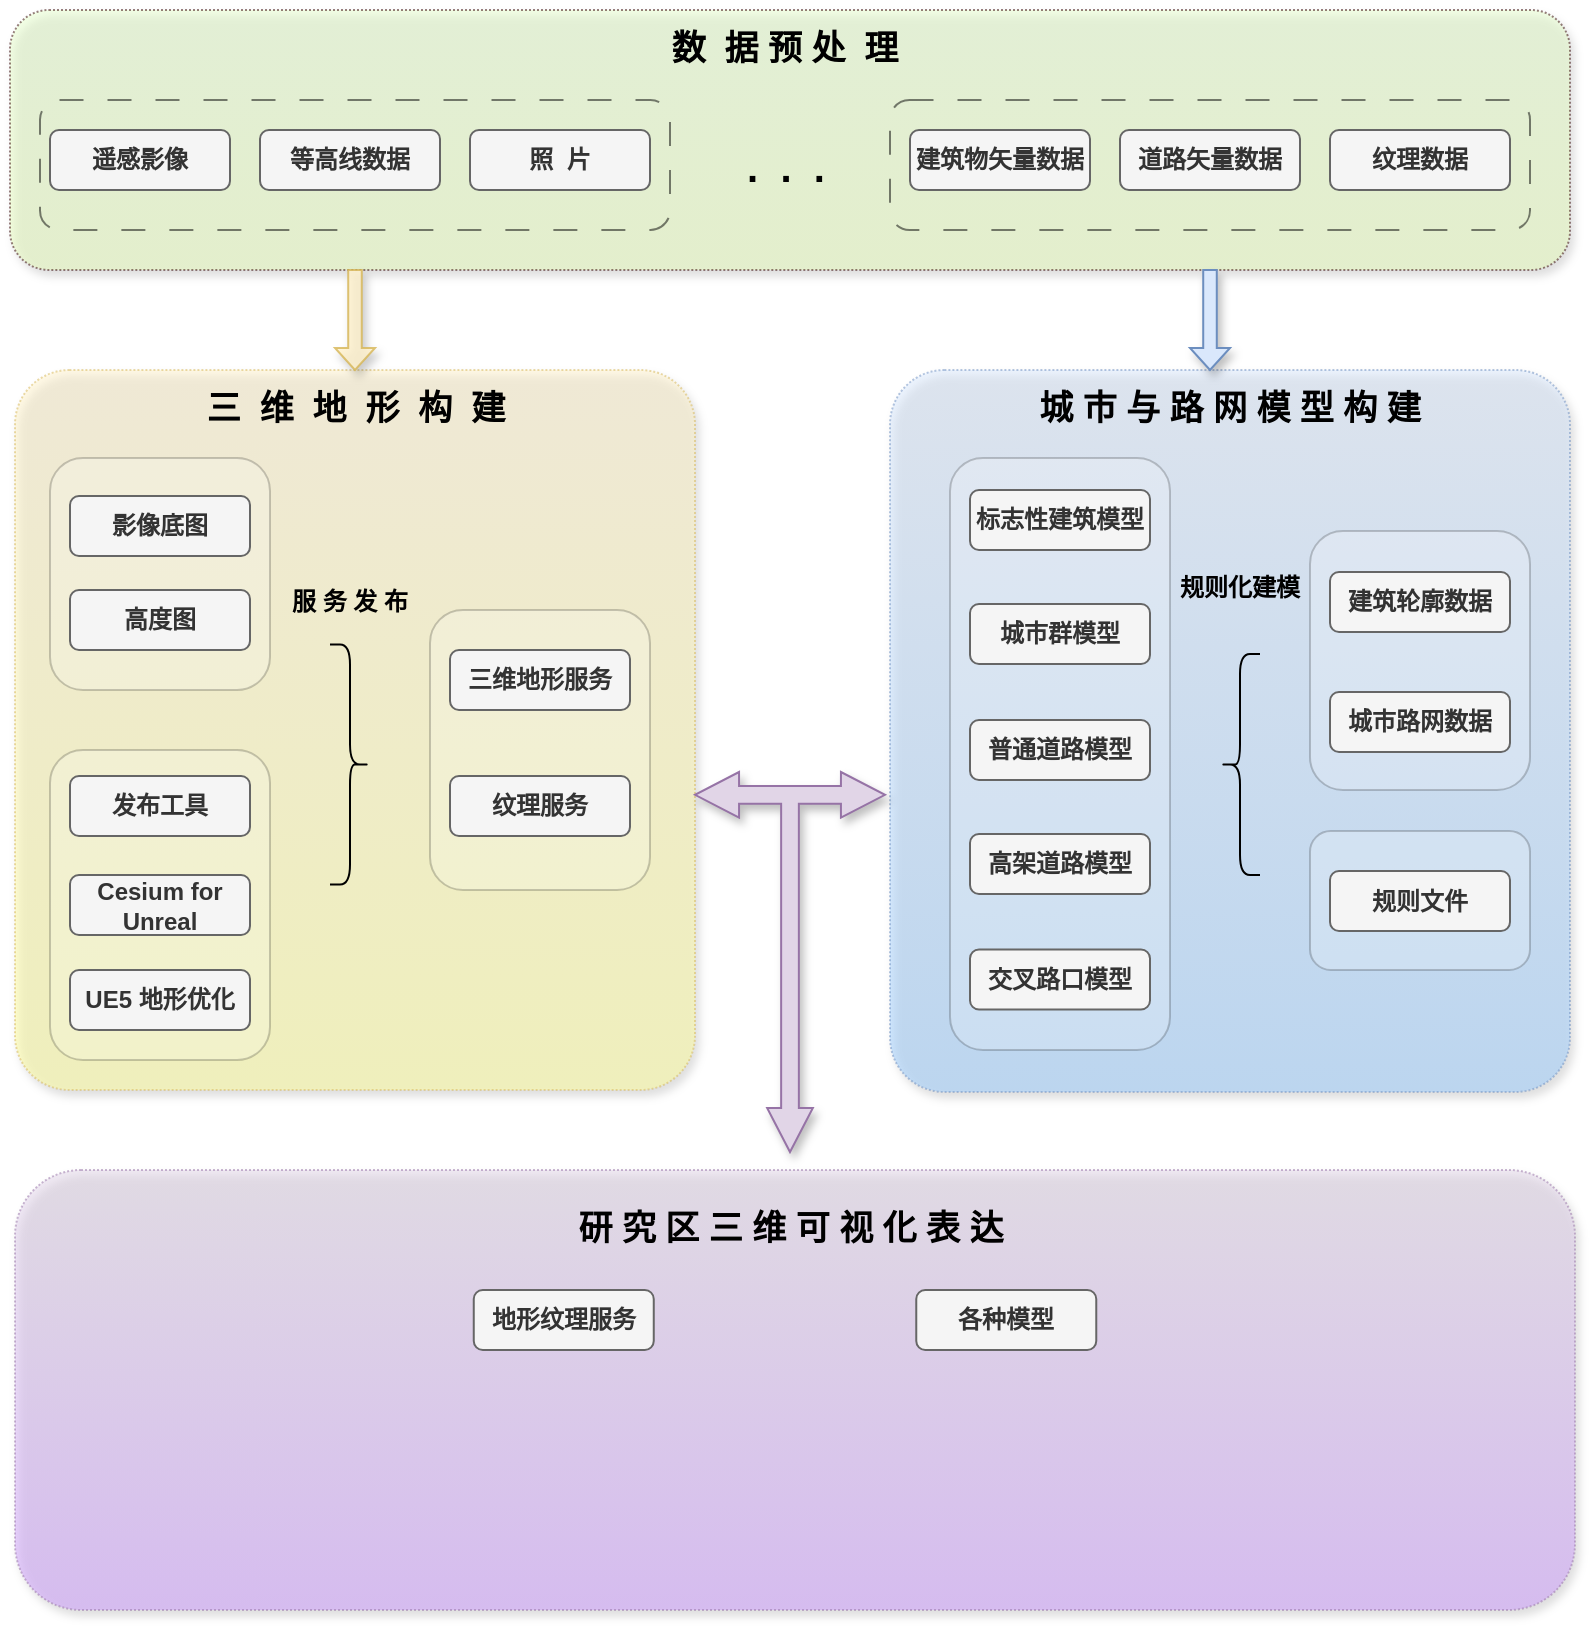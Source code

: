 <mxfile version="22.1.7" type="github">
  <diagram name="第 1 页" id="3DLmhqvNEGKwdh4Kj9e7">
    <mxGraphModel dx="966" dy="520" grid="1" gridSize="10" guides="1" tooltips="1" connect="1" arrows="1" fold="1" page="1" pageScale="1" pageWidth="1169" pageHeight="827" math="0" shadow="0">
      <root>
        <mxCell id="0" />
        <mxCell id="1" parent="0" />
        <mxCell id="q4kZ703Dppg0LJKYkS-L-1" value="" style="rounded=1;whiteSpace=wrap;html=1;dashed=1;dashPattern=1 1;shadow=1;strokeColor=#330000;fillColor=#E6FFCC;gradientColor=#e8feba;gradientDirection=south;opacity=50;movable=0;resizable=0;rotatable=0;deletable=0;editable=0;locked=1;connectable=0;" parent="1" vertex="1">
          <mxGeometry x="180" y="60" width="780" height="130" as="geometry" />
        </mxCell>
        <mxCell id="q4kZ703Dppg0LJKYkS-L-10" value="" style="rounded=1;whiteSpace=wrap;html=1;dashed=1;dashPattern=12 12;fillColor=none;opacity=50;movable=0;resizable=0;rotatable=0;deletable=0;editable=0;locked=1;connectable=0;" parent="1" vertex="1">
          <mxGeometry x="195" y="105" width="315" height="65" as="geometry" />
        </mxCell>
        <mxCell id="q4kZ703Dppg0LJKYkS-L-2" value="遥感影像" style="rounded=1;whiteSpace=wrap;html=1;fillColor=#f5f5f5;fontColor=#333333;strokeColor=#666666;fontStyle=1;movable=0;resizable=0;rotatable=0;deletable=0;editable=0;locked=1;connectable=0;" parent="1" vertex="1">
          <mxGeometry x="200" y="120" width="90" height="30" as="geometry" />
        </mxCell>
        <mxCell id="q4kZ703Dppg0LJKYkS-L-11" value="" style="rounded=1;whiteSpace=wrap;html=1;dashed=1;dashPattern=12 12;fillColor=none;opacity=50;movable=0;resizable=0;rotatable=0;deletable=0;editable=0;locked=1;connectable=0;" parent="1" vertex="1">
          <mxGeometry x="620" y="105" width="320" height="65" as="geometry" />
        </mxCell>
        <mxCell id="q4kZ703Dppg0LJKYkS-L-3" value="纹理数据" style="rounded=1;whiteSpace=wrap;html=1;fillColor=#f5f5f5;fontColor=#333333;strokeColor=#666666;fontStyle=1;movable=0;resizable=0;rotatable=0;deletable=0;editable=0;locked=1;connectable=0;" parent="1" vertex="1">
          <mxGeometry x="840" y="120" width="90" height="30" as="geometry" />
        </mxCell>
        <mxCell id="q4kZ703Dppg0LJKYkS-L-4" value="建筑物矢量数据" style="rounded=1;whiteSpace=wrap;html=1;fillColor=#f5f5f5;fontColor=#333333;strokeColor=#666666;fontStyle=1;movable=0;resizable=0;rotatable=0;deletable=0;editable=0;locked=1;connectable=0;" parent="1" vertex="1">
          <mxGeometry x="630" y="120" width="90" height="30" as="geometry" />
        </mxCell>
        <mxCell id="q4kZ703Dppg0LJKYkS-L-7" value="道路矢量数据" style="rounded=1;whiteSpace=wrap;html=1;fillColor=#f5f5f5;fontColor=#333333;strokeColor=#666666;fontStyle=1;movable=0;resizable=0;rotatable=0;deletable=0;editable=0;locked=1;connectable=0;" parent="1" vertex="1">
          <mxGeometry x="735" y="120" width="90" height="30" as="geometry" />
        </mxCell>
        <mxCell id="q4kZ703Dppg0LJKYkS-L-8" value="等高线数据" style="rounded=1;whiteSpace=wrap;html=1;fillColor=#f5f5f5;fontColor=#333333;strokeColor=#666666;fontStyle=1;movable=0;resizable=0;rotatable=0;deletable=0;editable=0;locked=1;connectable=0;" parent="1" vertex="1">
          <mxGeometry x="305" y="120" width="90" height="30" as="geometry" />
        </mxCell>
        <mxCell id="q4kZ703Dppg0LJKYkS-L-9" value="数&amp;nbsp; 据 预 处&amp;nbsp; 理" style="text;strokeColor=none;fillColor=none;align=center;verticalAlign=middle;rounded=0;fontSize=17;horizontal=1;shadow=1;labelBackgroundColor=none;labelBorderColor=none;fontStyle=1;fontColor=default;html=1;whiteSpace=wrap;movable=0;resizable=0;rotatable=0;deletable=0;editable=0;locked=1;connectable=0;" parent="1" vertex="1">
          <mxGeometry x="501.88" y="70" width="131.25" height="20" as="geometry" />
        </mxCell>
        <mxCell id="q4kZ703Dppg0LJKYkS-L-13" value="" style="rounded=1;whiteSpace=wrap;html=1;dashed=1;dashPattern=1 1;arcSize=8;shadow=1;fillColor=#fff2cc;strokeColor=#d6b656;opacity=50;gradientColor=#FFFF99;movable=0;resizable=0;rotatable=0;deletable=0;editable=0;locked=1;connectable=0;" parent="1" vertex="1">
          <mxGeometry x="182.5" y="240" width="340" height="360" as="geometry" />
        </mxCell>
        <mxCell id="q4kZ703Dppg0LJKYkS-L-16" value="三&amp;nbsp; 维&amp;nbsp; 地&amp;nbsp; 形&amp;nbsp; 构&amp;nbsp; 建" style="text;html=1;strokeColor=none;fillColor=none;align=center;verticalAlign=middle;whiteSpace=wrap;rounded=0;fontSize=17;fontStyle=1;movable=0;resizable=0;rotatable=0;deletable=0;editable=0;locked=1;connectable=0;" parent="1" vertex="1">
          <mxGeometry x="268.75" y="250" width="167.5" height="20" as="geometry" />
        </mxCell>
        <mxCell id="q4kZ703Dppg0LJKYkS-L-17" value="" style="rounded=1;whiteSpace=wrap;html=1;dashed=1;dashPattern=1 1;arcSize=8;shadow=1;resizeHeight=0;fillColor=#dae8fc;strokeColor=#6c8ebf;opacity=50;gradientColor=#99CCFF;movable=0;resizable=0;rotatable=0;deletable=0;editable=0;locked=1;connectable=0;" parent="1" vertex="1">
          <mxGeometry x="620" y="240" width="340" height="361" as="geometry" />
        </mxCell>
        <mxCell id="BNwJUvH9618CSP2P_LMe-13" value="" style="rounded=1;whiteSpace=wrap;html=1;opacity=20;movable=0;resizable=0;rotatable=0;deletable=0;editable=0;locked=1;connectable=0;" parent="1" vertex="1">
          <mxGeometry x="830" y="320.5" width="110" height="129.5" as="geometry" />
        </mxCell>
        <mxCell id="q4kZ703Dppg0LJKYkS-L-19" value="城 市 与 路 网 模 型 构 建" style="text;html=1;strokeColor=none;fillColor=none;align=center;verticalAlign=middle;whiteSpace=wrap;rounded=0;fontSize=17;fontStyle=1;movable=0;resizable=0;rotatable=0;deletable=0;editable=0;locked=1;connectable=0;" parent="1" vertex="1">
          <mxGeometry x="690" y="250" width="200" height="20" as="geometry" />
        </mxCell>
        <mxCell id="q4kZ703Dppg0LJKYkS-L-20" value="" style="html=1;shadow=1;dashed=0;align=center;verticalAlign=middle;shape=mxgraph.arrows2.triadArrow;dy=7;dx=22.03;arrowHead=22.86;rotation=-180;fillColor=#e1d5e7;strokeColor=#9673a6;movable=0;resizable=0;rotatable=0;deletable=0;editable=0;locked=1;connectable=0;" parent="1" vertex="1">
          <mxGeometry x="522.5" y="441" width="95" height="190" as="geometry" />
        </mxCell>
        <mxCell id="q4kZ703Dppg0LJKYkS-L-22" value="" style="rounded=1;whiteSpace=wrap;html=1;dashed=1;dashPattern=1 1;shadow=1;fillColor=#e1d5e7;strokeColor=#9673a6;opacity=50;gradientColor=#CC99FF;movable=1;resizable=1;rotatable=1;deletable=1;editable=1;locked=0;connectable=1;" parent="1" vertex="1">
          <mxGeometry x="182.5" y="640" width="780" height="220" as="geometry" />
        </mxCell>
        <mxCell id="q4kZ703Dppg0LJKYkS-L-23" value="研 究 区 三 维 可 视 化 表 达" style="text;html=1;strokeColor=none;fillColor=none;align=center;verticalAlign=middle;whiteSpace=wrap;rounded=0;fontSize=17;spacing=8;spacingLeft=1;fontStyle=1;shadow=1;movable=0;resizable=0;rotatable=0;deletable=0;editable=0;locked=1;connectable=0;" parent="1" vertex="1">
          <mxGeometry x="455" y="660" width="230" height="20" as="geometry" />
        </mxCell>
        <mxCell id="BNwJUvH9618CSP2P_LMe-1" value="" style="shape=singleArrow;direction=south;whiteSpace=wrap;html=1;arrowWidth=0.339;arrowSize=0.22;shadow=1;fillColor=#fff2cc;strokeColor=#d6b656;opacity=80;movable=0;resizable=0;rotatable=0;deletable=0;editable=0;locked=1;connectable=0;" parent="1" vertex="1">
          <mxGeometry x="342.5" y="190" width="20" height="50" as="geometry" />
        </mxCell>
        <mxCell id="BNwJUvH9618CSP2P_LMe-2" value="" style="shape=singleArrow;direction=south;whiteSpace=wrap;html=1;arrowWidth=0.339;arrowSize=0.22;shadow=1;fillColor=#dae8fc;strokeColor=#6c8ebf;movable=0;resizable=0;rotatable=0;deletable=0;editable=0;locked=1;connectable=0;" parent="1" vertex="1">
          <mxGeometry x="770" y="190" width="20" height="50" as="geometry" />
        </mxCell>
        <mxCell id="BNwJUvH9618CSP2P_LMe-3" value="照&amp;nbsp; 片" style="rounded=1;whiteSpace=wrap;html=1;fillColor=#f5f5f5;fontColor=#333333;strokeColor=#666666;fontStyle=1;movable=0;resizable=0;rotatable=0;deletable=0;editable=0;locked=1;connectable=0;" parent="1" vertex="1">
          <mxGeometry x="410" y="120" width="90" height="30" as="geometry" />
        </mxCell>
        <mxCell id="BNwJUvH9618CSP2P_LMe-4" value="建筑轮廓数据" style="rounded=1;whiteSpace=wrap;html=1;fillColor=#f5f5f5;fontColor=#333333;strokeColor=#666666;fontStyle=1;movable=0;resizable=0;rotatable=0;deletable=0;editable=0;locked=1;connectable=0;" parent="1" vertex="1">
          <mxGeometry x="840" y="341" width="90" height="30" as="geometry" />
        </mxCell>
        <mxCell id="QnuJu3A1ZcfG5RRQIBo_-8" value="" style="rounded=1;whiteSpace=wrap;html=1;opacity=20;movable=0;resizable=0;rotatable=0;deletable=0;editable=0;locked=1;connectable=0;" vertex="1" parent="1">
          <mxGeometry x="830" y="470.5" width="110" height="69.5" as="geometry" />
        </mxCell>
        <mxCell id="BNwJUvH9618CSP2P_LMe-5" value="城市路网数据" style="rounded=1;whiteSpace=wrap;html=1;fillColor=#f5f5f5;fontColor=#333333;strokeColor=#666666;fontStyle=1;movable=0;resizable=0;rotatable=0;deletable=0;editable=0;locked=1;connectable=0;" parent="1" vertex="1">
          <mxGeometry x="840" y="401" width="90" height="30" as="geometry" />
        </mxCell>
        <mxCell id="BNwJUvH9618CSP2P_LMe-6" value="规则文件" style="rounded=1;whiteSpace=wrap;html=1;fillColor=#f5f5f5;fontColor=#333333;strokeColor=#666666;fontStyle=1;movable=0;resizable=0;rotatable=0;deletable=0;editable=0;locked=1;connectable=0;" parent="1" vertex="1">
          <mxGeometry x="840" y="490.5" width="90" height="30" as="geometry" />
        </mxCell>
        <mxCell id="BNwJUvH9618CSP2P_LMe-12" value="" style="rounded=1;whiteSpace=wrap;html=1;opacity=20;movable=0;resizable=0;rotatable=0;deletable=0;editable=0;locked=1;connectable=0;" parent="1" vertex="1">
          <mxGeometry x="200" y="284" width="110" height="116" as="geometry" />
        </mxCell>
        <mxCell id="QnuJu3A1ZcfG5RRQIBo_-15" value="" style="rounded=1;whiteSpace=wrap;html=1;opacity=20;movable=0;resizable=0;rotatable=0;deletable=0;editable=0;locked=1;connectable=0;" vertex="1" parent="1">
          <mxGeometry x="200" y="430" width="110" height="155" as="geometry" />
        </mxCell>
        <mxCell id="BNwJUvH9618CSP2P_LMe-7" value="影像底图" style="rounded=1;whiteSpace=wrap;html=1;fillColor=#f5f5f5;fontColor=#333333;strokeColor=#666666;fontStyle=1;movable=0;resizable=0;rotatable=0;deletable=0;editable=0;locked=1;connectable=0;" parent="1" vertex="1">
          <mxGeometry x="210" y="303" width="90" height="30" as="geometry" />
        </mxCell>
        <mxCell id="BNwJUvH9618CSP2P_LMe-8" value="UE5 地形优化" style="rounded=1;whiteSpace=wrap;html=1;fillColor=#f5f5f5;fontColor=#333333;strokeColor=#666666;fontStyle=1;movable=0;resizable=0;rotatable=0;deletable=0;editable=0;locked=1;connectable=0;" parent="1" vertex="1">
          <mxGeometry x="210" y="540" width="90" height="30" as="geometry" />
        </mxCell>
        <mxCell id="BNwJUvH9618CSP2P_LMe-9" value="Cesium for Unreal" style="rounded=1;whiteSpace=wrap;html=1;fillColor=#f5f5f5;fontColor=#333333;strokeColor=#666666;fontStyle=1;movable=0;resizable=0;rotatable=0;deletable=0;editable=0;locked=1;connectable=0;" parent="1" vertex="1">
          <mxGeometry x="210" y="492.5" width="90" height="30" as="geometry" />
        </mxCell>
        <mxCell id="BNwJUvH9618CSP2P_LMe-11" value="" style="shape=curlyBracket;whiteSpace=wrap;html=1;rounded=1;flipH=1;labelPosition=right;verticalLabelPosition=middle;align=left;verticalAlign=middle;movable=0;resizable=0;rotatable=0;deletable=0;editable=0;locked=1;connectable=0;" parent="1" vertex="1">
          <mxGeometry x="340" y="377.25" width="20" height="120" as="geometry" />
        </mxCell>
        <mxCell id="QnuJu3A1ZcfG5RRQIBo_-1" value="" style="shape=curlyBracket;whiteSpace=wrap;html=1;rounded=1;flipH=1;labelPosition=right;verticalLabelPosition=middle;align=left;verticalAlign=middle;direction=west;strokeWidth=1;shadow=0;size=0.5;fillColor=#000000;fontColor=#333333;strokeColor=#000000;movable=0;resizable=0;rotatable=0;deletable=0;editable=0;locked=1;connectable=0;" vertex="1" parent="1">
          <mxGeometry x="785" y="382" width="20" height="110.5" as="geometry" />
        </mxCell>
        <mxCell id="QnuJu3A1ZcfG5RRQIBo_-7" value="" style="rounded=1;whiteSpace=wrap;html=1;opacity=20;movable=0;resizable=0;rotatable=0;deletable=0;editable=0;locked=1;connectable=0;" vertex="1" parent="1">
          <mxGeometry x="650" y="284" width="110" height="296" as="geometry" />
        </mxCell>
        <mxCell id="QnuJu3A1ZcfG5RRQIBo_-2" value="标志性建筑模型" style="rounded=1;whiteSpace=wrap;html=1;fillColor=#f5f5f5;fontColor=#333333;strokeColor=#666666;fontStyle=1;movable=0;resizable=0;rotatable=0;deletable=0;editable=0;locked=1;connectable=0;" vertex="1" parent="1">
          <mxGeometry x="660" y="300" width="90" height="30" as="geometry" />
        </mxCell>
        <mxCell id="QnuJu3A1ZcfG5RRQIBo_-3" value="城市群模型" style="rounded=1;whiteSpace=wrap;html=1;fillColor=#f5f5f5;fontColor=#333333;strokeColor=#666666;fontStyle=1;movable=0;resizable=0;rotatable=0;deletable=0;editable=0;locked=1;connectable=0;" vertex="1" parent="1">
          <mxGeometry x="660" y="357" width="90" height="30" as="geometry" />
        </mxCell>
        <mxCell id="QnuJu3A1ZcfG5RRQIBo_-4" value="普通道路模型" style="rounded=1;whiteSpace=wrap;html=1;fillColor=#f5f5f5;fontColor=#333333;strokeColor=#666666;fontStyle=1;movable=0;resizable=0;rotatable=0;deletable=0;editable=0;locked=1;connectable=0;" vertex="1" parent="1">
          <mxGeometry x="660" y="415" width="90" height="30" as="geometry" />
        </mxCell>
        <mxCell id="QnuJu3A1ZcfG5RRQIBo_-5" value="高架道路模型" style="rounded=1;whiteSpace=wrap;html=1;fillColor=#f5f5f5;fontColor=#333333;strokeColor=#666666;fontStyle=1;movable=0;resizable=0;rotatable=0;deletable=0;editable=0;locked=1;connectable=0;" vertex="1" parent="1">
          <mxGeometry x="660" y="472" width="90" height="30" as="geometry" />
        </mxCell>
        <mxCell id="QnuJu3A1ZcfG5RRQIBo_-6" value="交叉路口模型" style="rounded=1;whiteSpace=wrap;html=1;fillColor=#f5f5f5;fontColor=#333333;strokeColor=#666666;fontStyle=1;movable=0;resizable=0;rotatable=0;deletable=0;editable=0;locked=1;connectable=0;" vertex="1" parent="1">
          <mxGeometry x="660" y="529.75" width="90" height="30" as="geometry" />
        </mxCell>
        <mxCell id="QnuJu3A1ZcfG5RRQIBo_-12" value="规则化建模" style="text;html=1;align=center;verticalAlign=middle;whiteSpace=wrap;rounded=0;fontStyle=1;fontColor=#000000;movable=0;resizable=0;rotatable=0;deletable=0;editable=0;locked=1;connectable=0;" vertex="1" parent="1">
          <mxGeometry x="760" y="333.75" width="70" height="30" as="geometry" />
        </mxCell>
        <mxCell id="QnuJu3A1ZcfG5RRQIBo_-13" value=".&amp;nbsp; .&amp;nbsp; ." style="text;html=1;strokeColor=none;fillColor=none;align=center;verticalAlign=middle;whiteSpace=wrap;rounded=0;fontStyle=1;fontSize=20;movable=1;resizable=1;rotatable=1;deletable=1;editable=1;locked=0;connectable=1;" vertex="1" parent="1">
          <mxGeometry x="542.5" y="127.5" width="50" height="20" as="geometry" />
        </mxCell>
        <mxCell id="QnuJu3A1ZcfG5RRQIBo_-16" value="高度图" style="rounded=1;whiteSpace=wrap;html=1;fillColor=#f5f5f5;fontColor=#333333;strokeColor=#666666;fontStyle=1;movable=0;resizable=0;rotatable=0;deletable=0;editable=0;locked=1;connectable=0;" vertex="1" parent="1">
          <mxGeometry x="210" y="350" width="90" height="30" as="geometry" />
        </mxCell>
        <mxCell id="QnuJu3A1ZcfG5RRQIBo_-17" value="发布工具" style="rounded=1;whiteSpace=wrap;html=1;fillColor=#f5f5f5;fontColor=#333333;strokeColor=#666666;fontStyle=1;movable=1;resizable=1;rotatable=1;deletable=1;editable=1;locked=0;connectable=1;" vertex="1" parent="1">
          <mxGeometry x="210" y="443" width="90" height="30" as="geometry" />
        </mxCell>
        <mxCell id="QnuJu3A1ZcfG5RRQIBo_-18" value="" style="rounded=1;whiteSpace=wrap;html=1;opacity=20;movable=0;resizable=0;rotatable=0;deletable=0;editable=0;locked=1;connectable=0;" vertex="1" parent="1">
          <mxGeometry x="390" y="360" width="110" height="140" as="geometry" />
        </mxCell>
        <mxCell id="QnuJu3A1ZcfG5RRQIBo_-19" value="三维地形服务" style="rounded=1;whiteSpace=wrap;html=1;fillColor=#f5f5f5;fontColor=#333333;strokeColor=#666666;fontStyle=1;movable=0;resizable=0;rotatable=0;deletable=0;editable=0;locked=1;connectable=0;" vertex="1" parent="1">
          <mxGeometry x="400" y="380" width="90" height="30" as="geometry" />
        </mxCell>
        <mxCell id="QnuJu3A1ZcfG5RRQIBo_-20" value="纹理服务" style="rounded=1;whiteSpace=wrap;html=1;fillColor=#f5f5f5;fontColor=#333333;strokeColor=#666666;fontStyle=1;movable=1;resizable=1;rotatable=1;deletable=1;editable=1;locked=0;connectable=1;" vertex="1" parent="1">
          <mxGeometry x="400" y="443" width="90" height="30" as="geometry" />
        </mxCell>
        <mxCell id="QnuJu3A1ZcfG5RRQIBo_-21" value="服 务 发 布" style="text;html=1;align=center;verticalAlign=middle;whiteSpace=wrap;rounded=0;fontStyle=1;fontColor=#000000;movable=0;resizable=0;rotatable=0;deletable=0;editable=0;locked=1;connectable=0;" vertex="1" parent="1">
          <mxGeometry x="315" y="341" width="70" height="30" as="geometry" />
        </mxCell>
        <mxCell id="QnuJu3A1ZcfG5RRQIBo_-23" value="地形纹理服务" style="rounded=1;whiteSpace=wrap;html=1;fillColor=#f5f5f5;fontColor=#333333;strokeColor=#666666;fontStyle=1;movable=1;resizable=1;rotatable=1;deletable=1;editable=1;locked=0;connectable=1;" vertex="1" parent="1">
          <mxGeometry x="411.88" y="700" width="90" height="30" as="geometry" />
        </mxCell>
        <mxCell id="QnuJu3A1ZcfG5RRQIBo_-24" value="各种模型" style="rounded=1;whiteSpace=wrap;html=1;fillColor=#f5f5f5;fontColor=#333333;strokeColor=#666666;fontStyle=1;movable=1;resizable=1;rotatable=1;deletable=1;editable=1;locked=0;connectable=1;" vertex="1" parent="1">
          <mxGeometry x="633.13" y="700" width="90" height="30" as="geometry" />
        </mxCell>
      </root>
    </mxGraphModel>
  </diagram>
</mxfile>
